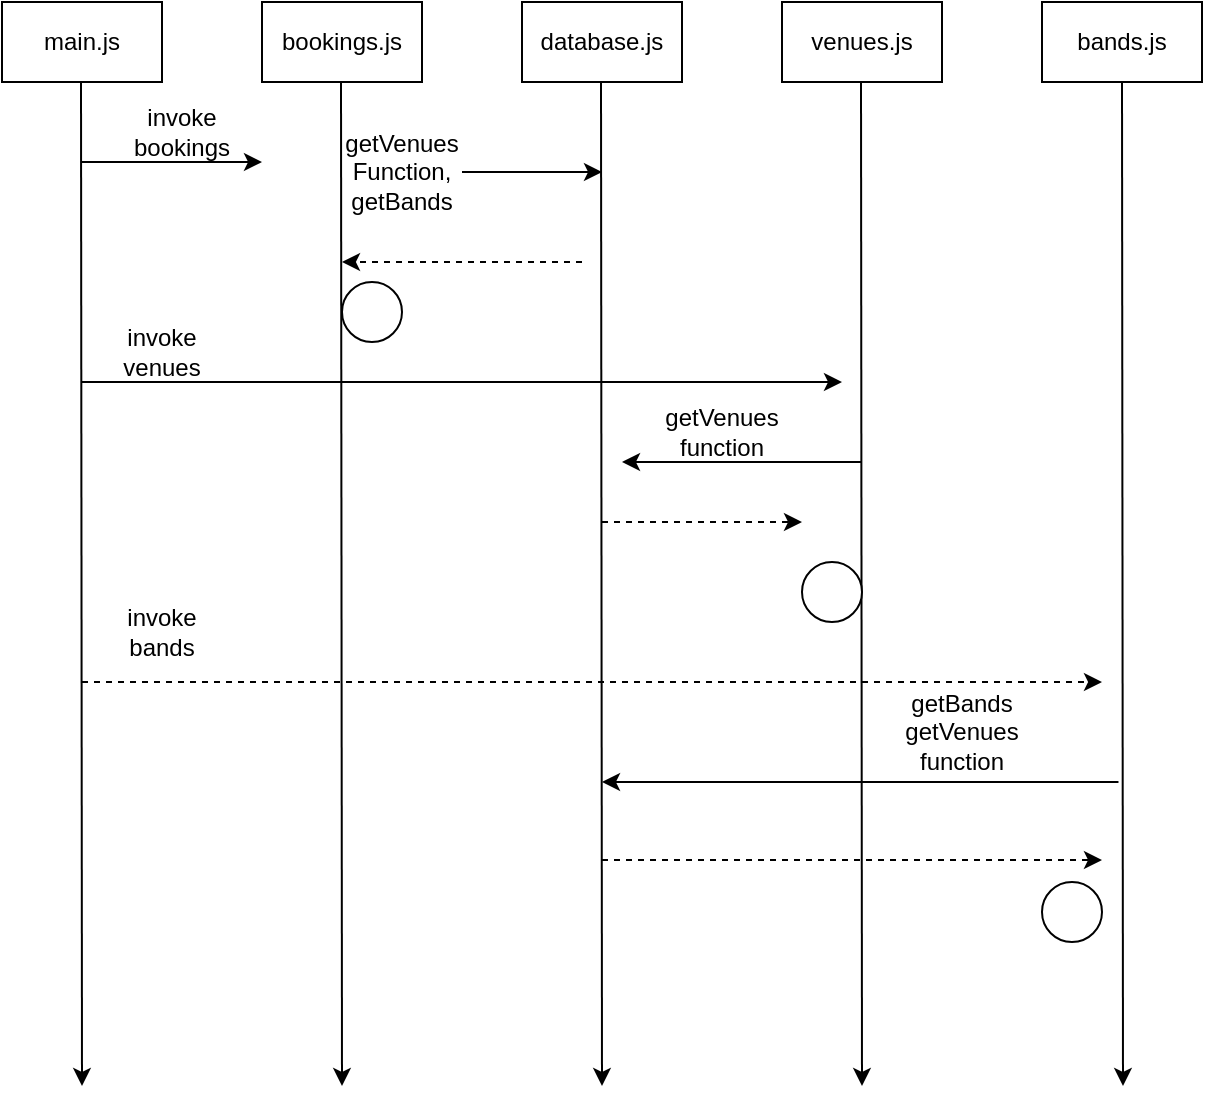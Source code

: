 <mxfile>
    <diagram id="OKgdaDxL7uxaJOUvpWbn" name="Page-1">
        <mxGraphModel dx="662" dy="480" grid="1" gridSize="10" guides="1" tooltips="1" connect="1" arrows="1" fold="1" page="1" pageScale="1" pageWidth="850" pageHeight="1100" math="0" shadow="0">
            <root>
                <mxCell id="0"/>
                <mxCell id="1" parent="0"/>
                <mxCell id="2" value="bookings.js" style="whiteSpace=wrap;html=1;" parent="1" vertex="1">
                    <mxGeometry x="200" y="120" width="80" height="40" as="geometry"/>
                </mxCell>
                <mxCell id="3" value="main.js" style="whiteSpace=wrap;html=1;" parent="1" vertex="1">
                    <mxGeometry x="70" y="120" width="80" height="40" as="geometry"/>
                </mxCell>
                <mxCell id="4" value="database.js" style="whiteSpace=wrap;html=1;" parent="1" vertex="1">
                    <mxGeometry x="330" y="120" width="80" height="40" as="geometry"/>
                </mxCell>
                <mxCell id="5" value="venues.js" style="whiteSpace=wrap;html=1;" parent="1" vertex="1">
                    <mxGeometry x="460" y="120" width="80" height="40" as="geometry"/>
                </mxCell>
                <mxCell id="6" value="bands.js" style="whiteSpace=wrap;html=1;" parent="1" vertex="1">
                    <mxGeometry x="590" y="120" width="80" height="40" as="geometry"/>
                </mxCell>
                <mxCell id="7" value="" style="endArrow=classic;html=1;fontSize=19;fontColor=#124A18;" parent="1" edge="1">
                    <mxGeometry relative="1" as="geometry">
                        <mxPoint x="109.5" y="160" as="sourcePoint"/>
                        <mxPoint x="110" y="662" as="targetPoint"/>
                    </mxGeometry>
                </mxCell>
                <mxCell id="8" value="" style="endArrow=classic;html=1;fontSize=19;fontColor=#124A18;" parent="1" edge="1">
                    <mxGeometry relative="1" as="geometry">
                        <mxPoint x="239.5" y="160" as="sourcePoint"/>
                        <mxPoint x="240" y="662" as="targetPoint"/>
                    </mxGeometry>
                </mxCell>
                <mxCell id="9" value="" style="endArrow=classic;html=1;fontSize=19;fontColor=#124A18;" parent="1" edge="1">
                    <mxGeometry relative="1" as="geometry">
                        <mxPoint x="369.5" y="160" as="sourcePoint"/>
                        <mxPoint x="370" y="662" as="targetPoint"/>
                    </mxGeometry>
                </mxCell>
                <mxCell id="10" value="" style="endArrow=classic;html=1;fontSize=19;fontColor=#124A18;" parent="1" edge="1">
                    <mxGeometry relative="1" as="geometry">
                        <mxPoint x="499.5" y="160" as="sourcePoint"/>
                        <mxPoint x="500" y="662" as="targetPoint"/>
                    </mxGeometry>
                </mxCell>
                <mxCell id="11" value="" style="endArrow=classic;html=1;fontSize=19;fontColor=#124A18;" parent="1" edge="1">
                    <mxGeometry relative="1" as="geometry">
                        <mxPoint x="630" y="160" as="sourcePoint"/>
                        <mxPoint x="630.5" y="662" as="targetPoint"/>
                    </mxGeometry>
                </mxCell>
                <mxCell id="12" value="" style="endArrow=classic;html=1;fontSize=19;fontColor=#124A18;" parent="1" edge="1">
                    <mxGeometry relative="1" as="geometry">
                        <mxPoint x="110" y="200" as="sourcePoint"/>
                        <mxPoint x="200" y="200" as="targetPoint"/>
                    </mxGeometry>
                </mxCell>
                <mxCell id="13" value="invoke bookings" style="text;strokeColor=none;align=center;fillColor=none;html=1;verticalAlign=middle;whiteSpace=wrap;rounded=0;" parent="1" vertex="1">
                    <mxGeometry x="130" y="170" width="60" height="30" as="geometry"/>
                </mxCell>
                <mxCell id="15" value="" style="endArrow=classic;html=1;fontSize=19;fontColor=#124A18;startArrow=none;" edge="1" parent="1" source="16">
                    <mxGeometry relative="1" as="geometry">
                        <mxPoint x="240" y="210" as="sourcePoint"/>
                        <mxPoint x="370" y="205" as="targetPoint"/>
                    </mxGeometry>
                </mxCell>
                <mxCell id="17" value="" style="endArrow=none;html=1;fontSize=19;fontColor=#124A18;" edge="1" parent="1" target="16">
                    <mxGeometry relative="1" as="geometry">
                        <mxPoint x="240" y="210" as="sourcePoint"/>
                        <mxPoint x="350" y="210" as="targetPoint"/>
                    </mxGeometry>
                </mxCell>
                <mxCell id="16" value="getVenues Function, getBands" style="text;strokeColor=none;align=center;fillColor=none;html=1;verticalAlign=middle;whiteSpace=wrap;rounded=0;" vertex="1" parent="1">
                    <mxGeometry x="240" y="190" width="60" height="30" as="geometry"/>
                </mxCell>
                <mxCell id="18" value="" style="endArrow=classic;html=1;fontSize=19;fontColor=#124A18;dashed=1;" edge="1" parent="1">
                    <mxGeometry relative="1" as="geometry">
                        <mxPoint x="360" y="250" as="sourcePoint"/>
                        <mxPoint x="240" y="250" as="targetPoint"/>
                    </mxGeometry>
                </mxCell>
                <mxCell id="19" value="" style="endArrow=classic;html=1;fontSize=19;fontColor=#124A18;" edge="1" parent="1">
                    <mxGeometry relative="1" as="geometry">
                        <mxPoint x="110" y="310" as="sourcePoint"/>
                        <mxPoint x="490" y="310" as="targetPoint"/>
                    </mxGeometry>
                </mxCell>
                <mxCell id="20" value="invoke venues" style="text;strokeColor=none;align=center;fillColor=none;html=1;verticalAlign=middle;whiteSpace=wrap;rounded=0;" vertex="1" parent="1">
                    <mxGeometry x="120" y="280" width="60" height="30" as="geometry"/>
                </mxCell>
                <mxCell id="21" value="" style="ellipse;whiteSpace=wrap;html=1;aspect=fixed;" vertex="1" parent="1">
                    <mxGeometry x="240" y="260" width="30" height="30" as="geometry"/>
                </mxCell>
                <mxCell id="22" value="" style="endArrow=classic;html=1;fontSize=19;fontColor=#124A18;" edge="1" parent="1">
                    <mxGeometry relative="1" as="geometry">
                        <mxPoint x="500" y="350" as="sourcePoint"/>
                        <mxPoint x="380" y="350" as="targetPoint"/>
                    </mxGeometry>
                </mxCell>
                <mxCell id="23" value="getVenues function" style="text;strokeColor=none;align=center;fillColor=none;html=1;verticalAlign=middle;whiteSpace=wrap;rounded=0;" vertex="1" parent="1">
                    <mxGeometry x="400" y="320" width="60" height="30" as="geometry"/>
                </mxCell>
                <mxCell id="24" value="" style="endArrow=classic;html=1;fontSize=19;fontColor=#124A18;dashed=1;" edge="1" parent="1">
                    <mxGeometry relative="1" as="geometry">
                        <mxPoint x="370" y="380" as="sourcePoint"/>
                        <mxPoint x="470" y="380" as="targetPoint"/>
                    </mxGeometry>
                </mxCell>
                <mxCell id="25" value="" style="ellipse;whiteSpace=wrap;html=1;aspect=fixed;" vertex="1" parent="1">
                    <mxGeometry x="470" y="400" width="30" height="30" as="geometry"/>
                </mxCell>
                <mxCell id="26" value="" style="endArrow=classic;html=1;fontSize=19;fontColor=#124A18;dashed=1;" edge="1" parent="1">
                    <mxGeometry relative="1" as="geometry">
                        <mxPoint x="110" y="460" as="sourcePoint"/>
                        <mxPoint x="620" y="460" as="targetPoint"/>
                    </mxGeometry>
                </mxCell>
                <mxCell id="27" value="invoke bands" style="text;strokeColor=none;align=center;fillColor=none;html=1;verticalAlign=middle;whiteSpace=wrap;rounded=0;" vertex="1" parent="1">
                    <mxGeometry x="120" y="420" width="60" height="30" as="geometry"/>
                </mxCell>
                <mxCell id="28" value="" style="endArrow=classic;html=1;fontSize=19;fontColor=#124A18;" edge="1" parent="1">
                    <mxGeometry relative="1" as="geometry">
                        <mxPoint x="628.24" y="510" as="sourcePoint"/>
                        <mxPoint x="370" y="510" as="targetPoint"/>
                    </mxGeometry>
                </mxCell>
                <mxCell id="29" value="getBands getVenues function" style="text;strokeColor=none;align=center;fillColor=none;html=1;verticalAlign=middle;whiteSpace=wrap;rounded=0;" vertex="1" parent="1">
                    <mxGeometry x="520" y="470" width="60" height="30" as="geometry"/>
                </mxCell>
                <mxCell id="30" value="" style="endArrow=classic;html=1;fontSize=19;fontColor=#124A18;dashed=1;" edge="1" parent="1">
                    <mxGeometry relative="1" as="geometry">
                        <mxPoint x="370" y="549" as="sourcePoint"/>
                        <mxPoint x="620" y="549" as="targetPoint"/>
                    </mxGeometry>
                </mxCell>
                <mxCell id="31" value="" style="ellipse;whiteSpace=wrap;html=1;aspect=fixed;" vertex="1" parent="1">
                    <mxGeometry x="590" y="560" width="30" height="30" as="geometry"/>
                </mxCell>
            </root>
        </mxGraphModel>
    </diagram>
</mxfile>